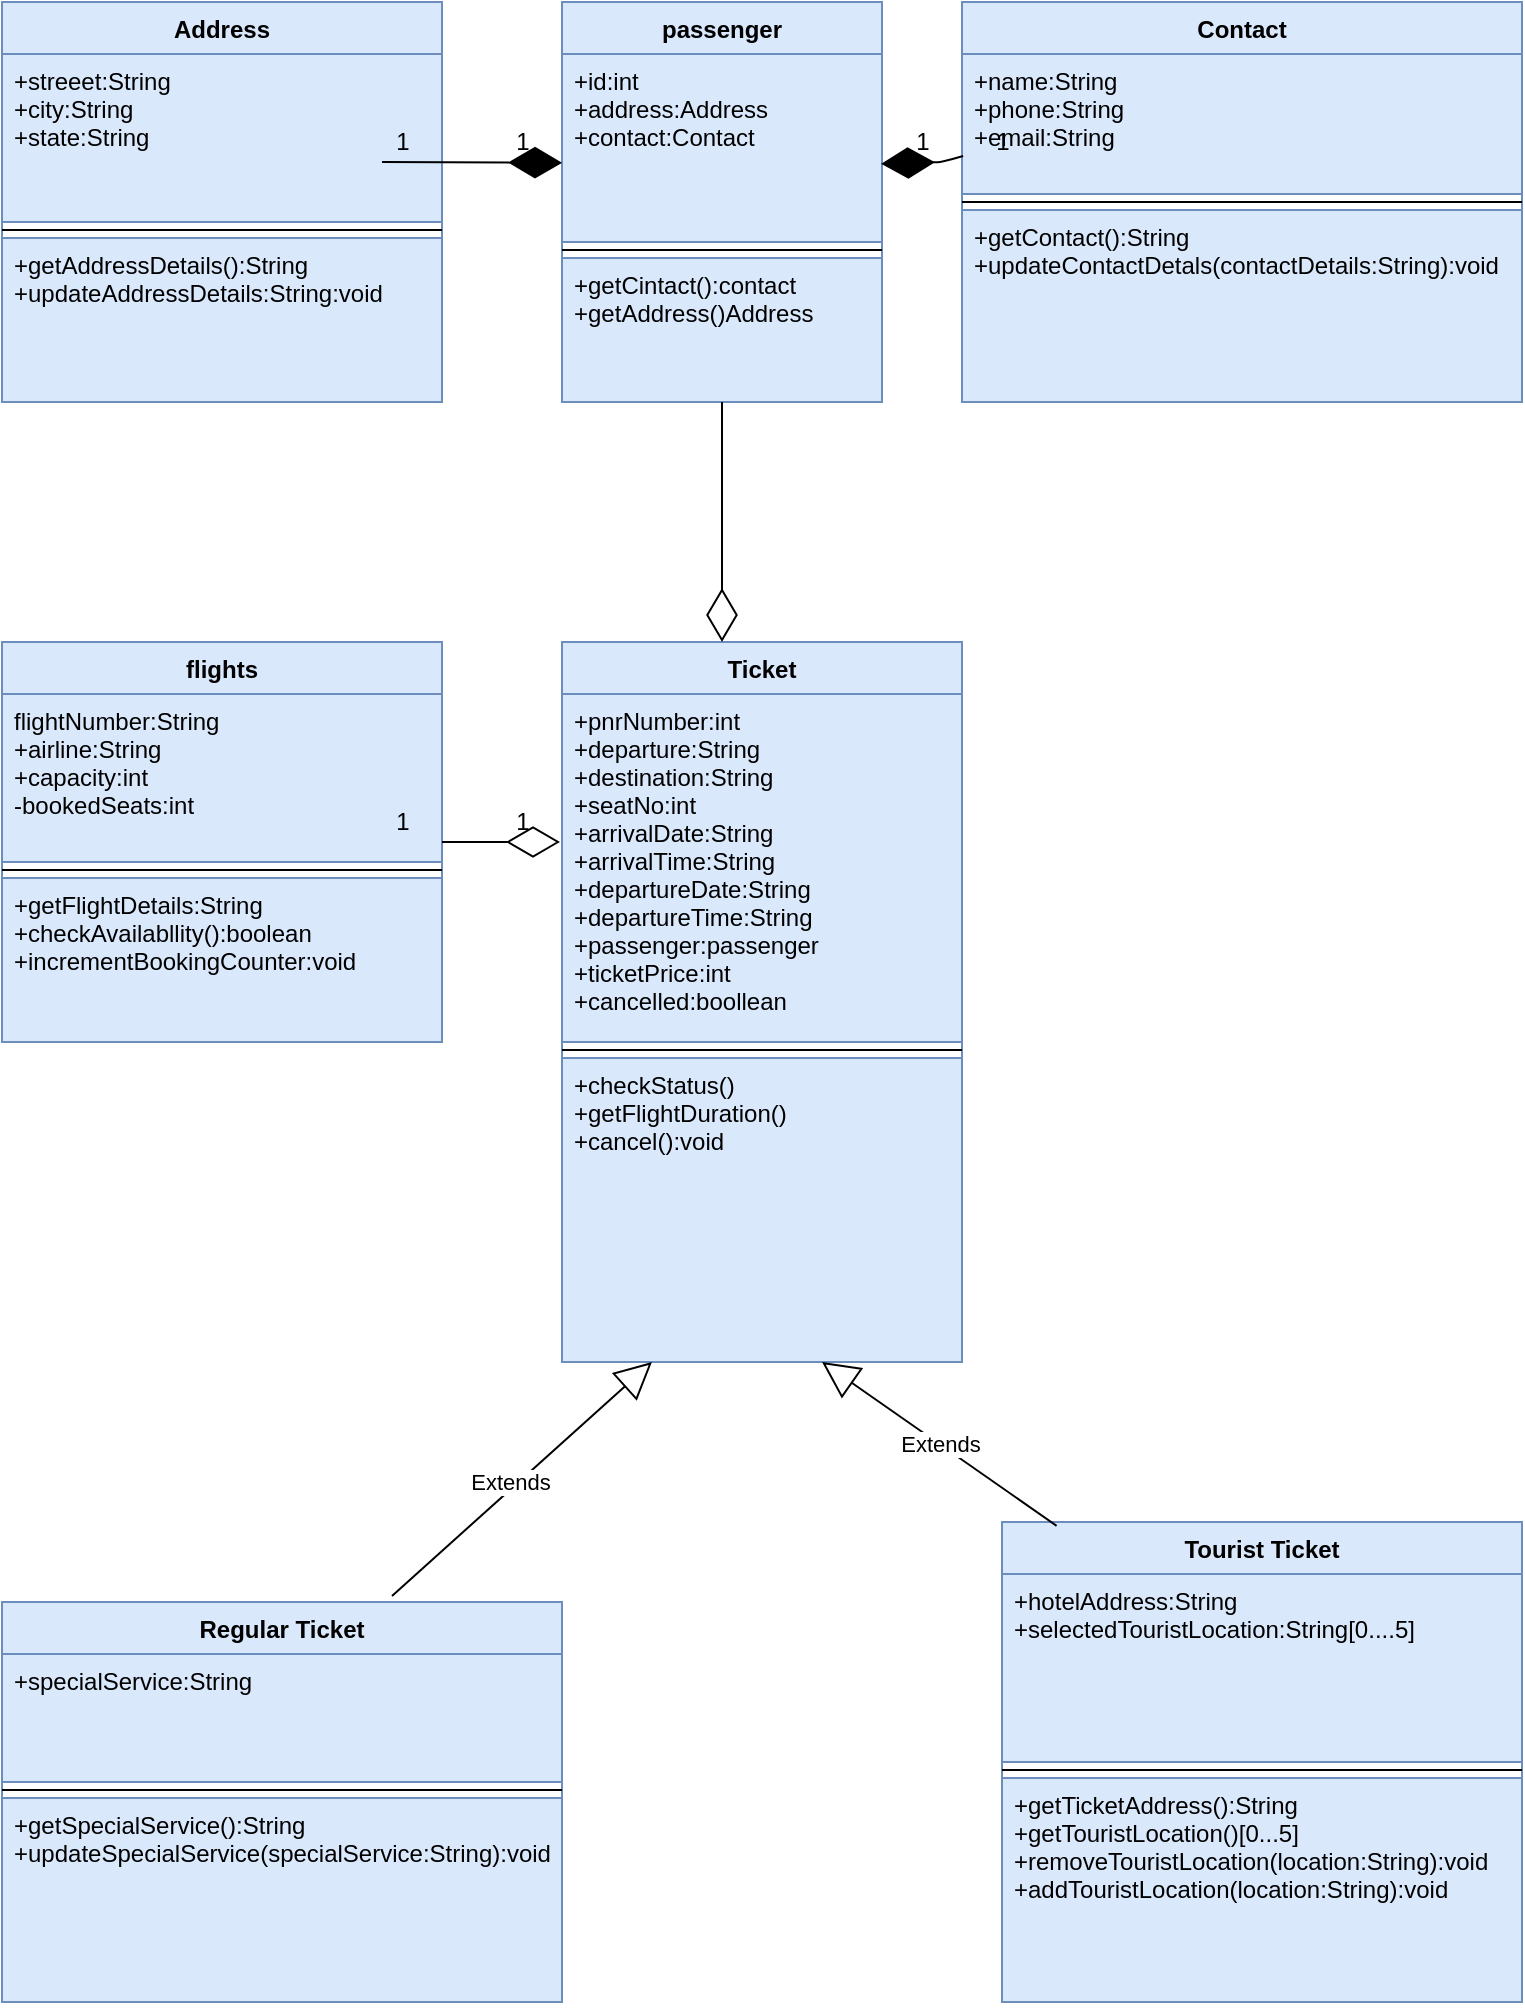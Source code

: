 <mxfile version="14.7.3" type="github"><diagram id="C5RBs43oDa-KdzZeNtuy" name="Page-1"><mxGraphModel dx="1730" dy="880" grid="1" gridSize="10" guides="1" tooltips="1" connect="1" arrows="1" fold="1" page="1" pageScale="1" pageWidth="827" pageHeight="1169" math="0" shadow="0"><root><mxCell id="WIyWlLk6GJQsqaUBKTNV-0"/><mxCell id="WIyWlLk6GJQsqaUBKTNV-1" parent="WIyWlLk6GJQsqaUBKTNV-0"/><mxCell id="iVyCkpP8dFFHwi0ENln9-0" value="flights" style="swimlane;fontStyle=1;align=center;verticalAlign=top;childLayout=stackLayout;horizontal=1;startSize=26;horizontalStack=0;resizeParent=1;resizeParentMax=0;resizeLast=0;collapsible=1;marginBottom=0;fillColor=#dae8fc;strokeColor=#6c8ebf;" vertex="1" parent="WIyWlLk6GJQsqaUBKTNV-1"><mxGeometry x="40" y="440" width="220" height="200" as="geometry"/></mxCell><mxCell id="iVyCkpP8dFFHwi0ENln9-1" value="flightNumber:String&#10;+airline:String&#10;+capacity:int&#10;-bookedSeats:int&#10;&#10;&#10;" style="text;strokeColor=#6c8ebf;fillColor=#dae8fc;align=left;verticalAlign=top;spacingLeft=4;spacingRight=4;overflow=hidden;rotatable=0;points=[[0,0.5],[1,0.5]];portConstraint=eastwest;" vertex="1" parent="iVyCkpP8dFFHwi0ENln9-0"><mxGeometry y="26" width="220" height="84" as="geometry"/></mxCell><mxCell id="iVyCkpP8dFFHwi0ENln9-2" value="" style="line;strokeWidth=1;fillColor=none;align=left;verticalAlign=middle;spacingTop=-1;spacingLeft=3;spacingRight=3;rotatable=0;labelPosition=right;points=[];portConstraint=eastwest;" vertex="1" parent="iVyCkpP8dFFHwi0ENln9-0"><mxGeometry y="110" width="220" height="8" as="geometry"/></mxCell><mxCell id="iVyCkpP8dFFHwi0ENln9-3" value="+getFlightDetails:String&#10;+checkAvailabllity():boolean &#10;+incrementBookingCounter:void&#10;" style="text;strokeColor=#6c8ebf;fillColor=#dae8fc;align=left;verticalAlign=top;spacingLeft=4;spacingRight=4;overflow=hidden;rotatable=0;points=[[0,0.5],[1,0.5]];portConstraint=eastwest;" vertex="1" parent="iVyCkpP8dFFHwi0ENln9-0"><mxGeometry y="118" width="220" height="82" as="geometry"/></mxCell><mxCell id="iVyCkpP8dFFHwi0ENln9-25" value="Ticket" style="swimlane;fontStyle=1;align=center;verticalAlign=top;childLayout=stackLayout;horizontal=1;startSize=26;horizontalStack=0;resizeParent=1;resizeParentMax=0;resizeLast=0;collapsible=1;marginBottom=0;fillColor=#dae8fc;strokeColor=#6c8ebf;" vertex="1" parent="WIyWlLk6GJQsqaUBKTNV-1"><mxGeometry x="320" y="440" width="200" height="360" as="geometry"/></mxCell><mxCell id="iVyCkpP8dFFHwi0ENln9-26" value="+pnrNumber:int&#10;+departure:String&#10;+destination:String&#10;+seatNo:int&#10;+arrivalDate:String&#10;+arrivalTime:String&#10;+departureDate:String&#10;+departureTime:String&#10;+passenger:passenger&#10;+ticketPrice:int&#10;+cancelled:boollean&#10;&#10;&#10;" style="text;strokeColor=#6c8ebf;fillColor=#dae8fc;align=left;verticalAlign=top;spacingLeft=4;spacingRight=4;overflow=hidden;rotatable=0;points=[[0,0.5],[1,0.5]];portConstraint=eastwest;" vertex="1" parent="iVyCkpP8dFFHwi0ENln9-25"><mxGeometry y="26" width="200" height="174" as="geometry"/></mxCell><mxCell id="iVyCkpP8dFFHwi0ENln9-27" value="" style="line;strokeWidth=1;fillColor=none;align=left;verticalAlign=middle;spacingTop=-1;spacingLeft=3;spacingRight=3;rotatable=0;labelPosition=right;points=[];portConstraint=eastwest;" vertex="1" parent="iVyCkpP8dFFHwi0ENln9-25"><mxGeometry y="200" width="200" height="8" as="geometry"/></mxCell><mxCell id="iVyCkpP8dFFHwi0ENln9-28" value="+checkStatus()&#10;+getFlightDuration()&#10;+cancel():void" style="text;strokeColor=#6c8ebf;fillColor=#dae8fc;align=left;verticalAlign=top;spacingLeft=4;spacingRight=4;overflow=hidden;rotatable=0;points=[[0,0.5],[1,0.5]];portConstraint=eastwest;" vertex="1" parent="iVyCkpP8dFFHwi0ENln9-25"><mxGeometry y="208" width="200" height="152" as="geometry"/></mxCell><mxCell id="iVyCkpP8dFFHwi0ENln9-29" value="passenger" style="swimlane;fontStyle=1;align=center;verticalAlign=top;childLayout=stackLayout;horizontal=1;startSize=26;horizontalStack=0;resizeParent=1;resizeParentMax=0;resizeLast=0;collapsible=1;marginBottom=0;fillColor=#dae8fc;strokeColor=#6c8ebf;" vertex="1" parent="WIyWlLk6GJQsqaUBKTNV-1"><mxGeometry x="320" y="120" width="160" height="200" as="geometry"/></mxCell><mxCell id="iVyCkpP8dFFHwi0ENln9-30" value="+id:int&#10;+address:Address&#10;+contact:Contact" style="text;strokeColor=#6c8ebf;fillColor=#dae8fc;align=left;verticalAlign=top;spacingLeft=4;spacingRight=4;overflow=hidden;rotatable=0;points=[[0,0.5],[1,0.5]];portConstraint=eastwest;" vertex="1" parent="iVyCkpP8dFFHwi0ENln9-29"><mxGeometry y="26" width="160" height="94" as="geometry"/></mxCell><mxCell id="iVyCkpP8dFFHwi0ENln9-31" value="" style="line;strokeWidth=1;fillColor=none;align=left;verticalAlign=middle;spacingTop=-1;spacingLeft=3;spacingRight=3;rotatable=0;labelPosition=right;points=[];portConstraint=eastwest;" vertex="1" parent="iVyCkpP8dFFHwi0ENln9-29"><mxGeometry y="120" width="160" height="8" as="geometry"/></mxCell><mxCell id="iVyCkpP8dFFHwi0ENln9-32" value="+getCintact():contact&#10;+getAddress()Address" style="text;strokeColor=#6c8ebf;fillColor=#dae8fc;align=left;verticalAlign=top;spacingLeft=4;spacingRight=4;overflow=hidden;rotatable=0;points=[[0,0.5],[1,0.5]];portConstraint=eastwest;" vertex="1" parent="iVyCkpP8dFFHwi0ENln9-29"><mxGeometry y="128" width="160" height="72" as="geometry"/></mxCell><mxCell id="iVyCkpP8dFFHwi0ENln9-33" value="Address" style="swimlane;fontStyle=1;align=center;verticalAlign=top;childLayout=stackLayout;horizontal=1;startSize=26;horizontalStack=0;resizeParent=1;resizeParentMax=0;resizeLast=0;collapsible=1;marginBottom=0;fillColor=#dae8fc;strokeColor=#6c8ebf;" vertex="1" parent="WIyWlLk6GJQsqaUBKTNV-1"><mxGeometry x="40" y="120" width="220" height="200" as="geometry"/></mxCell><mxCell id="iVyCkpP8dFFHwi0ENln9-34" value="+streeet:String&#10;+city:String&#10;+state:String" style="text;strokeColor=#6c8ebf;fillColor=#dae8fc;align=left;verticalAlign=top;spacingLeft=4;spacingRight=4;overflow=hidden;rotatable=0;points=[[0,0.5],[1,0.5]];portConstraint=eastwest;" vertex="1" parent="iVyCkpP8dFFHwi0ENln9-33"><mxGeometry y="26" width="220" height="84" as="geometry"/></mxCell><mxCell id="iVyCkpP8dFFHwi0ENln9-35" value="" style="line;strokeWidth=1;fillColor=none;align=left;verticalAlign=middle;spacingTop=-1;spacingLeft=3;spacingRight=3;rotatable=0;labelPosition=right;points=[];portConstraint=eastwest;" vertex="1" parent="iVyCkpP8dFFHwi0ENln9-33"><mxGeometry y="110" width="220" height="8" as="geometry"/></mxCell><mxCell id="iVyCkpP8dFFHwi0ENln9-36" value="+getAddressDetails():String&#10;+updateAddressDetails:String:void" style="text;strokeColor=#6c8ebf;fillColor=#dae8fc;align=left;verticalAlign=top;spacingLeft=4;spacingRight=4;overflow=hidden;rotatable=0;points=[[0,0.5],[1,0.5]];portConstraint=eastwest;" vertex="1" parent="iVyCkpP8dFFHwi0ENln9-33"><mxGeometry y="118" width="220" height="82" as="geometry"/></mxCell><mxCell id="iVyCkpP8dFFHwi0ENln9-41" value="Contact" style="swimlane;fontStyle=1;align=center;verticalAlign=top;childLayout=stackLayout;horizontal=1;startSize=26;horizontalStack=0;resizeParent=1;resizeParentMax=0;resizeLast=0;collapsible=1;marginBottom=0;fillColor=#dae8fc;strokeColor=#6c8ebf;" vertex="1" parent="WIyWlLk6GJQsqaUBKTNV-1"><mxGeometry x="520" y="120" width="280" height="200" as="geometry"/></mxCell><mxCell id="iVyCkpP8dFFHwi0ENln9-42" value="+name:String&#10;+phone:String&#10;+email:String" style="text;strokeColor=#6c8ebf;fillColor=#dae8fc;align=left;verticalAlign=top;spacingLeft=4;spacingRight=4;overflow=hidden;rotatable=0;points=[[0,0.5],[1,0.5]];portConstraint=eastwest;" vertex="1" parent="iVyCkpP8dFFHwi0ENln9-41"><mxGeometry y="26" width="280" height="70" as="geometry"/></mxCell><mxCell id="iVyCkpP8dFFHwi0ENln9-43" value="" style="line;strokeWidth=1;fillColor=none;align=left;verticalAlign=middle;spacingTop=-1;spacingLeft=3;spacingRight=3;rotatable=0;labelPosition=right;points=[];portConstraint=eastwest;" vertex="1" parent="iVyCkpP8dFFHwi0ENln9-41"><mxGeometry y="96" width="280" height="8" as="geometry"/></mxCell><mxCell id="iVyCkpP8dFFHwi0ENln9-44" value="+getContact():String&#10;+updateContactDetals(contactDetails:String):void" style="text;strokeColor=#6c8ebf;fillColor=#dae8fc;align=left;verticalAlign=top;spacingLeft=4;spacingRight=4;overflow=hidden;rotatable=0;points=[[0,0.5],[1,0.5]];portConstraint=eastwest;" vertex="1" parent="iVyCkpP8dFFHwi0ENln9-41"><mxGeometry y="104" width="280" height="96" as="geometry"/></mxCell><mxCell id="iVyCkpP8dFFHwi0ENln9-45" value="Regular Ticket" style="swimlane;fontStyle=1;align=center;verticalAlign=top;childLayout=stackLayout;horizontal=1;startSize=26;horizontalStack=0;resizeParent=1;resizeParentMax=0;resizeLast=0;collapsible=1;marginBottom=0;fillColor=#dae8fc;strokeColor=#6c8ebf;" vertex="1" parent="WIyWlLk6GJQsqaUBKTNV-1"><mxGeometry x="40" y="920" width="280" height="200" as="geometry"/></mxCell><mxCell id="iVyCkpP8dFFHwi0ENln9-46" value="+specialService:String" style="text;strokeColor=#6c8ebf;fillColor=#dae8fc;align=left;verticalAlign=top;spacingLeft=4;spacingRight=4;overflow=hidden;rotatable=0;points=[[0,0.5],[1,0.5]];portConstraint=eastwest;" vertex="1" parent="iVyCkpP8dFFHwi0ENln9-45"><mxGeometry y="26" width="280" height="64" as="geometry"/></mxCell><mxCell id="iVyCkpP8dFFHwi0ENln9-47" value="" style="line;strokeWidth=1;fillColor=none;align=left;verticalAlign=middle;spacingTop=-1;spacingLeft=3;spacingRight=3;rotatable=0;labelPosition=right;points=[];portConstraint=eastwest;" vertex="1" parent="iVyCkpP8dFFHwi0ENln9-45"><mxGeometry y="90" width="280" height="8" as="geometry"/></mxCell><mxCell id="iVyCkpP8dFFHwi0ENln9-48" value="+getSpecialService():String&#10;+updateSpecialService(specialService:String):void" style="text;strokeColor=#6c8ebf;fillColor=#dae8fc;align=left;verticalAlign=top;spacingLeft=4;spacingRight=4;overflow=hidden;rotatable=0;points=[[0,0.5],[1,0.5]];portConstraint=eastwest;" vertex="1" parent="iVyCkpP8dFFHwi0ENln9-45"><mxGeometry y="98" width="280" height="102" as="geometry"/></mxCell><mxCell id="iVyCkpP8dFFHwi0ENln9-49" value="Tourist Ticket" style="swimlane;fontStyle=1;align=center;verticalAlign=top;childLayout=stackLayout;horizontal=1;startSize=26;horizontalStack=0;resizeParent=1;resizeParentMax=0;resizeLast=0;collapsible=1;marginBottom=0;fillColor=#dae8fc;strokeColor=#6c8ebf;swimlaneFillColor=none;" vertex="1" parent="WIyWlLk6GJQsqaUBKTNV-1"><mxGeometry x="540" y="880" width="260" height="240" as="geometry"/></mxCell><mxCell id="iVyCkpP8dFFHwi0ENln9-50" value="+hotelAddress:String&#10;+selectedTouristLocation:String[0....5]" style="text;strokeColor=#6c8ebf;fillColor=#dae8fc;align=left;verticalAlign=top;spacingLeft=4;spacingRight=4;overflow=hidden;rotatable=0;points=[[0,0.5],[1,0.5]];portConstraint=eastwest;" vertex="1" parent="iVyCkpP8dFFHwi0ENln9-49"><mxGeometry y="26" width="260" height="94" as="geometry"/></mxCell><mxCell id="iVyCkpP8dFFHwi0ENln9-51" value="" style="line;strokeWidth=1;fillColor=none;align=left;verticalAlign=middle;spacingTop=-1;spacingLeft=3;spacingRight=3;rotatable=0;labelPosition=right;points=[];portConstraint=eastwest;" vertex="1" parent="iVyCkpP8dFFHwi0ENln9-49"><mxGeometry y="120" width="260" height="8" as="geometry"/></mxCell><mxCell id="iVyCkpP8dFFHwi0ENln9-52" value="+getTicketAddress():String&#10;+getTouristLocation()[0...5]&#10;+removeTouristLocation(location:String):void&#10;+addTouristLocation(location:String):void" style="text;strokeColor=#6c8ebf;fillColor=#dae8fc;align=left;verticalAlign=top;spacingLeft=4;spacingRight=4;overflow=hidden;rotatable=0;points=[[0,0.5],[1,0.5]];portConstraint=eastwest;" vertex="1" parent="iVyCkpP8dFFHwi0ENln9-49"><mxGeometry y="128" width="260" height="112" as="geometry"/></mxCell><mxCell id="iVyCkpP8dFFHwi0ENln9-58" value="Extends" style="endArrow=block;endSize=16;endFill=0;html=1;" edge="1" parent="WIyWlLk6GJQsqaUBKTNV-1"><mxGeometry x="-0.054" y="2" width="160" relative="1" as="geometry"><mxPoint x="235" y="917" as="sourcePoint"/><mxPoint x="365" y="800" as="targetPoint"/><Array as="points"/><mxPoint x="-1" as="offset"/></mxGeometry></mxCell><mxCell id="iVyCkpP8dFFHwi0ENln9-59" value="Extends" style="endArrow=block;endSize=16;endFill=0;html=1;exitX=0.105;exitY=0.008;exitDx=0;exitDy=0;exitPerimeter=0;" edge="1" parent="WIyWlLk6GJQsqaUBKTNV-1" source="iVyCkpP8dFFHwi0ENln9-49"><mxGeometry width="160" relative="1" as="geometry"><mxPoint x="250" y="760" as="sourcePoint"/><mxPoint x="450" y="800" as="targetPoint"/></mxGeometry></mxCell><mxCell id="iVyCkpP8dFFHwi0ENln9-63" value="" style="endArrow=diamondThin;endFill=0;endSize=24;html=1;exitX=1;exitY=0.5;exitDx=0;exitDy=0;" edge="1" parent="WIyWlLk6GJQsqaUBKTNV-1" source="iVyCkpP8dFFHwi0ENln9-0"><mxGeometry width="160" relative="1" as="geometry"><mxPoint x="200" y="750" as="sourcePoint"/><mxPoint x="319" y="540" as="targetPoint"/><Array as="points"><mxPoint x="260" y="540"/><mxPoint x="270" y="540"/><mxPoint x="280" y="540"/></Array></mxGeometry></mxCell><mxCell id="iVyCkpP8dFFHwi0ENln9-64" value="" style="endArrow=diamondThin;endFill=1;endSize=24;html=1;" edge="1" parent="WIyWlLk6GJQsqaUBKTNV-1"><mxGeometry width="160" relative="1" as="geometry"><mxPoint x="230" y="200" as="sourcePoint"/><mxPoint x="320" y="200.41" as="targetPoint"/></mxGeometry></mxCell><mxCell id="iVyCkpP8dFFHwi0ENln9-65" value="" style="endArrow=diamondThin;endFill=1;endSize=24;html=1;exitX=0.002;exitY=0.728;exitDx=0;exitDy=0;exitPerimeter=0;entryX=0.997;entryY=0.584;entryDx=0;entryDy=0;entryPerimeter=0;" edge="1" parent="WIyWlLk6GJQsqaUBKTNV-1" source="iVyCkpP8dFFHwi0ENln9-42" target="iVyCkpP8dFFHwi0ENln9-30"><mxGeometry width="160" relative="1" as="geometry"><mxPoint x="200" y="440" as="sourcePoint"/><mxPoint x="360" y="440" as="targetPoint"/><Array as="points"><mxPoint x="510" y="200"/></Array></mxGeometry></mxCell><mxCell id="iVyCkpP8dFFHwi0ENln9-66" value="1" style="text;html=1;align=center;verticalAlign=middle;resizable=0;points=[];autosize=1;strokeColor=none;" vertex="1" parent="WIyWlLk6GJQsqaUBKTNV-1"><mxGeometry x="230" y="520" width="20" height="20" as="geometry"/></mxCell><mxCell id="iVyCkpP8dFFHwi0ENln9-67" value="1" style="text;html=1;align=center;verticalAlign=middle;resizable=0;points=[];autosize=1;strokeColor=none;" vertex="1" parent="WIyWlLk6GJQsqaUBKTNV-1"><mxGeometry x="290" y="520" width="20" height="20" as="geometry"/></mxCell><mxCell id="iVyCkpP8dFFHwi0ENln9-70" value="1" style="text;html=1;align=center;verticalAlign=middle;resizable=0;points=[];autosize=1;strokeColor=none;" vertex="1" parent="WIyWlLk6GJQsqaUBKTNV-1"><mxGeometry x="230" y="180" width="20" height="20" as="geometry"/></mxCell><mxCell id="iVyCkpP8dFFHwi0ENln9-71" value="1" style="text;html=1;align=center;verticalAlign=middle;resizable=0;points=[];autosize=1;strokeColor=none;" vertex="1" parent="WIyWlLk6GJQsqaUBKTNV-1"><mxGeometry x="530" y="180" width="20" height="20" as="geometry"/></mxCell><mxCell id="iVyCkpP8dFFHwi0ENln9-72" value="1" style="text;html=1;align=center;verticalAlign=middle;resizable=0;points=[];autosize=1;strokeColor=none;" vertex="1" parent="WIyWlLk6GJQsqaUBKTNV-1"><mxGeometry x="490" y="180" width="20" height="20" as="geometry"/></mxCell><mxCell id="iVyCkpP8dFFHwi0ENln9-74" value="1" style="text;html=1;align=center;verticalAlign=middle;resizable=0;points=[];autosize=1;strokeColor=none;" vertex="1" parent="WIyWlLk6GJQsqaUBKTNV-1"><mxGeometry x="290" y="180" width="20" height="20" as="geometry"/></mxCell><mxCell id="iVyCkpP8dFFHwi0ENln9-75" value="" style="endArrow=diamondThin;endFill=0;endSize=24;html=1;" edge="1" parent="WIyWlLk6GJQsqaUBKTNV-1" source="iVyCkpP8dFFHwi0ENln9-32"><mxGeometry width="160" relative="1" as="geometry"><mxPoint x="220" y="640" as="sourcePoint"/><mxPoint x="400" y="440" as="targetPoint"/></mxGeometry></mxCell></root></mxGraphModel></diagram></mxfile>